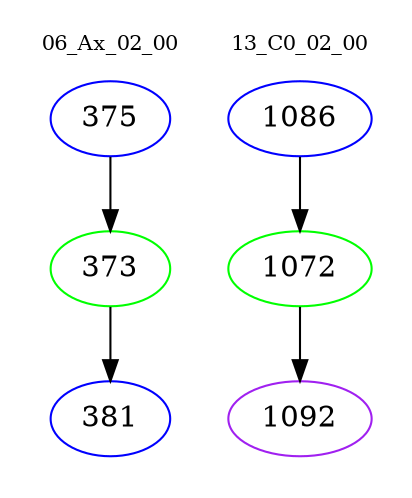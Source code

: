 digraph{
subgraph cluster_0 {
color = white
label = "06_Ax_02_00";
fontsize=10;
T0_375 [label="375", color="blue"]
T0_375 -> T0_373 [color="black"]
T0_373 [label="373", color="green"]
T0_373 -> T0_381 [color="black"]
T0_381 [label="381", color="blue"]
}
subgraph cluster_1 {
color = white
label = "13_C0_02_00";
fontsize=10;
T1_1086 [label="1086", color="blue"]
T1_1086 -> T1_1072 [color="black"]
T1_1072 [label="1072", color="green"]
T1_1072 -> T1_1092 [color="black"]
T1_1092 [label="1092", color="purple"]
}
}
